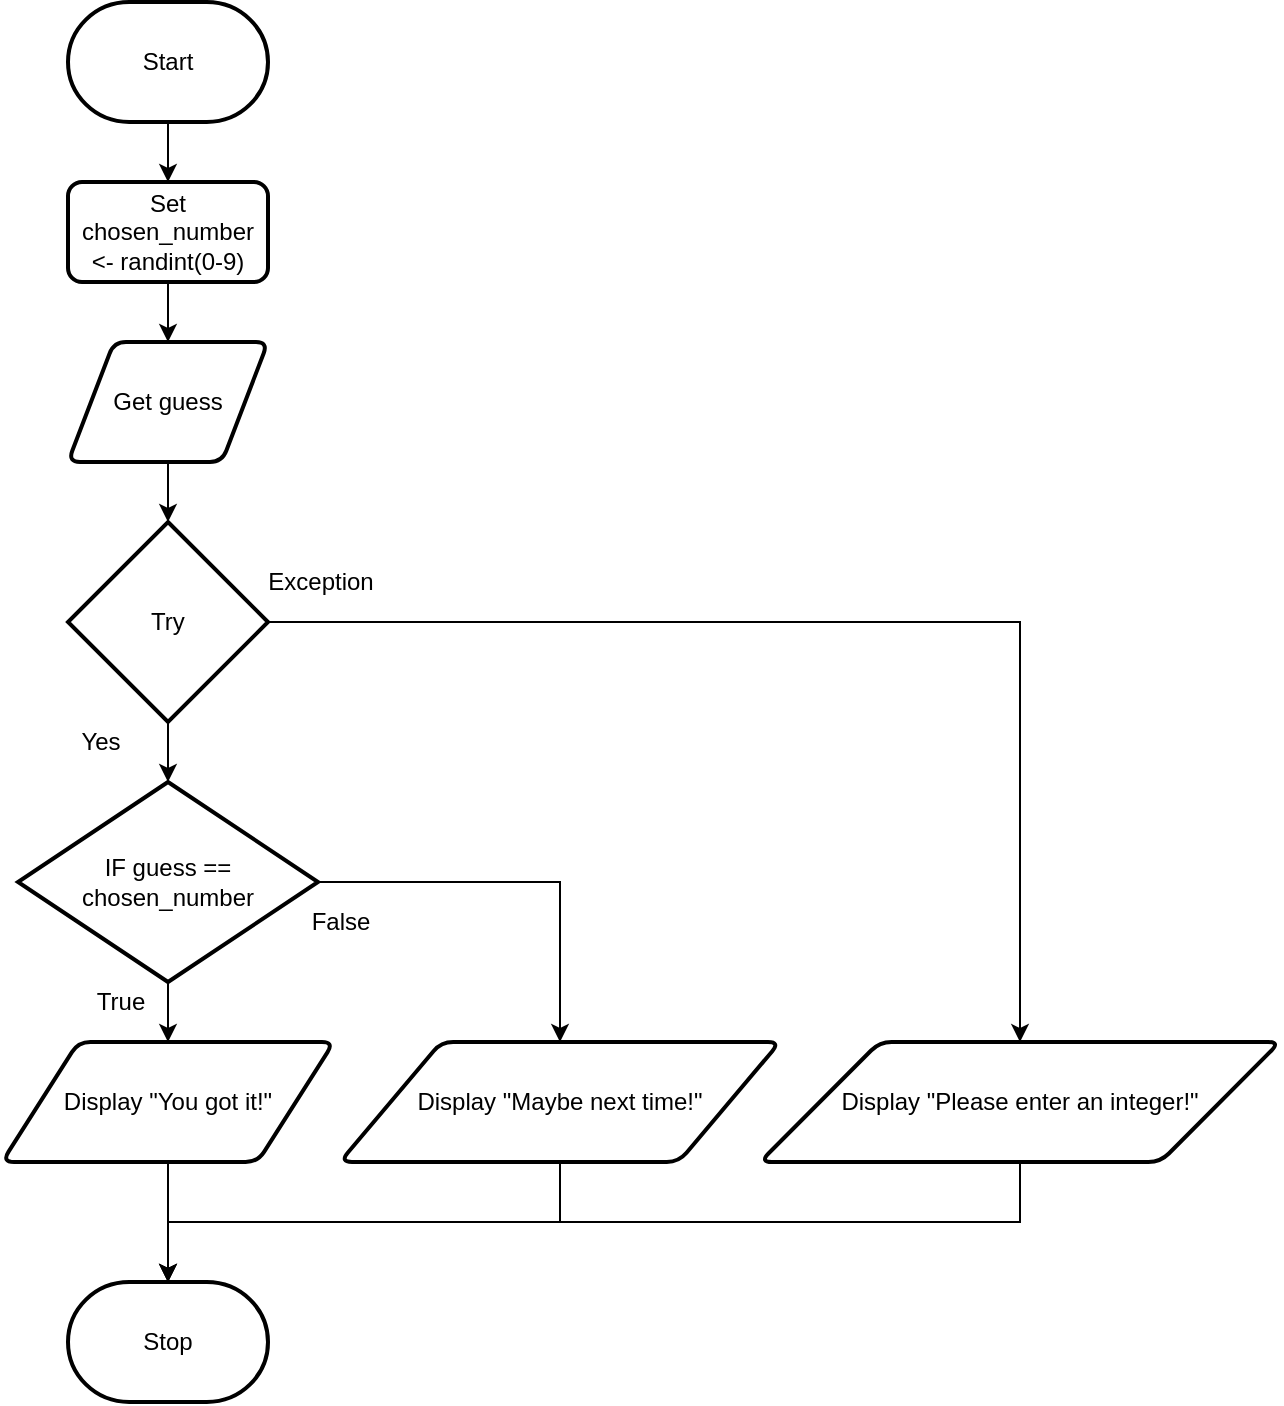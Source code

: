 <mxfile>
    <diagram id="aqkya4TFRdpiTSBKbrii" name="Flowchart">
        <mxGraphModel dx="1074" dy="1910" grid="1" gridSize="10" guides="1" tooltips="1" connect="1" arrows="1" fold="1" page="1" pageScale="1" pageWidth="827" pageHeight="1169" math="0" shadow="0">
            <root>
                <mxCell id="7Z-LrOooxTyzb09muiCP-0"/>
                <mxCell id="7Z-LrOooxTyzb09muiCP-1" parent="7Z-LrOooxTyzb09muiCP-0"/>
                <mxCell id="7Z-LrOooxTyzb09muiCP-7" value="" style="edgeStyle=none;html=1;" parent="7Z-LrOooxTyzb09muiCP-1" target="7Z-LrOooxTyzb09muiCP-3" edge="1">
                    <mxGeometry relative="1" as="geometry">
                        <mxPoint x="414" y="90" as="sourcePoint"/>
                    </mxGeometry>
                </mxCell>
                <mxCell id="10" value="" style="edgeStyle=orthogonalEdgeStyle;rounded=0;html=1;" parent="7Z-LrOooxTyzb09muiCP-1" source="7Z-LrOooxTyzb09muiCP-2" target="0" edge="1">
                    <mxGeometry relative="1" as="geometry"/>
                </mxCell>
                <mxCell id="7Z-LrOooxTyzb09muiCP-2" value="Start" style="strokeWidth=2;html=1;shape=mxgraph.flowchart.terminator;whiteSpace=wrap;" parent="7Z-LrOooxTyzb09muiCP-1" vertex="1">
                    <mxGeometry x="364" y="-50" width="100" height="60" as="geometry"/>
                </mxCell>
                <mxCell id="RFky5-z4wwQx4M5WTloN-11" value="" style="edgeStyle=none;html=1;" edge="1" parent="7Z-LrOooxTyzb09muiCP-1" source="7Z-LrOooxTyzb09muiCP-3" target="RFky5-z4wwQx4M5WTloN-10">
                    <mxGeometry relative="1" as="geometry"/>
                </mxCell>
                <mxCell id="7Z-LrOooxTyzb09muiCP-3" value="Get guess" style="shape=parallelogram;html=1;strokeWidth=2;perimeter=parallelogramPerimeter;whiteSpace=wrap;rounded=1;arcSize=12;size=0.23;" parent="7Z-LrOooxTyzb09muiCP-1" vertex="1">
                    <mxGeometry x="364" y="120" width="100" height="60" as="geometry"/>
                </mxCell>
                <mxCell id="8" style="edgeStyle=orthogonalEdgeStyle;rounded=0;html=1;entryX=0.5;entryY=0;entryDx=0;entryDy=0;entryPerimeter=0;" parent="7Z-LrOooxTyzb09muiCP-1" source="7Z-LrOooxTyzb09muiCP-5" target="7Z-LrOooxTyzb09muiCP-6" edge="1">
                    <mxGeometry relative="1" as="geometry"/>
                </mxCell>
                <mxCell id="7Z-LrOooxTyzb09muiCP-5" value="Display &quot;You got it!&quot;" style="shape=parallelogram;html=1;strokeWidth=2;perimeter=parallelogramPerimeter;whiteSpace=wrap;rounded=1;arcSize=12;size=0.23;" parent="7Z-LrOooxTyzb09muiCP-1" vertex="1">
                    <mxGeometry x="331" y="470" width="166" height="60" as="geometry"/>
                </mxCell>
                <mxCell id="7Z-LrOooxTyzb09muiCP-6" value="Stop" style="strokeWidth=2;html=1;shape=mxgraph.flowchart.terminator;whiteSpace=wrap;" parent="7Z-LrOooxTyzb09muiCP-1" vertex="1">
                    <mxGeometry x="364" y="590" width="100" height="60" as="geometry"/>
                </mxCell>
                <mxCell id="0" value="Set chosen_number &amp;lt;- randint(0-9)" style="rounded=1;whiteSpace=wrap;html=1;absoluteArcSize=1;arcSize=14;strokeWidth=2;" parent="7Z-LrOooxTyzb09muiCP-1" vertex="1">
                    <mxGeometry x="364" y="40" width="100" height="50" as="geometry"/>
                </mxCell>
                <mxCell id="3" value="" style="edgeStyle=none;html=1;" parent="7Z-LrOooxTyzb09muiCP-1" source="1" target="7Z-LrOooxTyzb09muiCP-5" edge="1">
                    <mxGeometry relative="1" as="geometry"/>
                </mxCell>
                <mxCell id="5" style="edgeStyle=orthogonalEdgeStyle;html=1;entryX=0.5;entryY=0;entryDx=0;entryDy=0;exitX=1;exitY=0.5;exitDx=0;exitDy=0;exitPerimeter=0;rounded=0;" parent="7Z-LrOooxTyzb09muiCP-1" source="1" target="4" edge="1">
                    <mxGeometry relative="1" as="geometry"/>
                </mxCell>
                <mxCell id="1" value="IF guess == chosen_number" style="strokeWidth=2;html=1;shape=mxgraph.flowchart.decision;whiteSpace=wrap;" parent="7Z-LrOooxTyzb09muiCP-1" vertex="1">
                    <mxGeometry x="339" y="340" width="150" height="100" as="geometry"/>
                </mxCell>
                <mxCell id="9" style="edgeStyle=orthogonalEdgeStyle;rounded=0;html=1;entryX=0.5;entryY=0;entryDx=0;entryDy=0;entryPerimeter=0;" parent="7Z-LrOooxTyzb09muiCP-1" source="4" target="7Z-LrOooxTyzb09muiCP-6" edge="1">
                    <mxGeometry relative="1" as="geometry">
                        <Array as="points">
                            <mxPoint x="610" y="560"/>
                            <mxPoint x="414" y="560"/>
                        </Array>
                    </mxGeometry>
                </mxCell>
                <mxCell id="4" value="Display &quot;Maybe next time!&quot;" style="shape=parallelogram;html=1;strokeWidth=2;perimeter=parallelogramPerimeter;whiteSpace=wrap;rounded=1;arcSize=12;size=0.23;" parent="7Z-LrOooxTyzb09muiCP-1" vertex="1">
                    <mxGeometry x="500" y="470" width="220" height="60" as="geometry"/>
                </mxCell>
                <mxCell id="6" value="True" style="text;html=1;align=center;verticalAlign=middle;resizable=0;points=[];autosize=1;strokeColor=none;fillColor=none;" parent="7Z-LrOooxTyzb09muiCP-1" vertex="1">
                    <mxGeometry x="370" y="440" width="40" height="20" as="geometry"/>
                </mxCell>
                <mxCell id="7" value="False" style="text;html=1;align=center;verticalAlign=middle;resizable=0;points=[];autosize=1;strokeColor=none;fillColor=none;" parent="7Z-LrOooxTyzb09muiCP-1" vertex="1">
                    <mxGeometry x="475" y="400" width="50" height="20" as="geometry"/>
                </mxCell>
                <mxCell id="RFky5-z4wwQx4M5WTloN-12" value="" style="edgeStyle=none;html=1;" edge="1" parent="7Z-LrOooxTyzb09muiCP-1" source="RFky5-z4wwQx4M5WTloN-10" target="1">
                    <mxGeometry relative="1" as="geometry"/>
                </mxCell>
                <mxCell id="RFky5-z4wwQx4M5WTloN-16" style="edgeStyle=orthogonalEdgeStyle;html=1;entryX=0.5;entryY=0;entryDx=0;entryDy=0;rounded=0;" edge="1" parent="7Z-LrOooxTyzb09muiCP-1" source="RFky5-z4wwQx4M5WTloN-10" target="RFky5-z4wwQx4M5WTloN-15">
                    <mxGeometry relative="1" as="geometry"/>
                </mxCell>
                <mxCell id="RFky5-z4wwQx4M5WTloN-10" value="Try" style="strokeWidth=2;html=1;shape=mxgraph.flowchart.decision;whiteSpace=wrap;" vertex="1" parent="7Z-LrOooxTyzb09muiCP-1">
                    <mxGeometry x="364" y="210" width="100" height="100" as="geometry"/>
                </mxCell>
                <mxCell id="RFky5-z4wwQx4M5WTloN-13" value="Yes" style="text;html=1;align=center;verticalAlign=middle;resizable=0;points=[];autosize=1;strokeColor=none;fillColor=none;" vertex="1" parent="7Z-LrOooxTyzb09muiCP-1">
                    <mxGeometry x="360" y="310" width="40" height="20" as="geometry"/>
                </mxCell>
                <mxCell id="RFky5-z4wwQx4M5WTloN-14" value="Exception" style="text;html=1;align=center;verticalAlign=middle;resizable=0;points=[];autosize=1;strokeColor=none;fillColor=none;" vertex="1" parent="7Z-LrOooxTyzb09muiCP-1">
                    <mxGeometry x="455" y="230" width="70" height="20" as="geometry"/>
                </mxCell>
                <mxCell id="RFky5-z4wwQx4M5WTloN-17" style="edgeStyle=orthogonalEdgeStyle;rounded=0;html=1;" edge="1" parent="7Z-LrOooxTyzb09muiCP-1" source="RFky5-z4wwQx4M5WTloN-15" target="7Z-LrOooxTyzb09muiCP-6">
                    <mxGeometry relative="1" as="geometry">
                        <Array as="points">
                            <mxPoint x="840" y="560"/>
                            <mxPoint x="414" y="560"/>
                        </Array>
                    </mxGeometry>
                </mxCell>
                <mxCell id="RFky5-z4wwQx4M5WTloN-15" value="Display &quot;Please enter an integer!&quot;" style="shape=parallelogram;html=1;strokeWidth=2;perimeter=parallelogramPerimeter;whiteSpace=wrap;rounded=1;arcSize=12;size=0.23;" vertex="1" parent="7Z-LrOooxTyzb09muiCP-1">
                    <mxGeometry x="710" y="470" width="260" height="60" as="geometry"/>
                </mxCell>
            </root>
        </mxGraphModel>
    </diagram>
    <diagram id="KjG14Q_7bZ2Fs4syXYFA" name="Top Down">
        <mxGraphModel dx="1074" dy="741" grid="1" gridSize="10" guides="1" tooltips="1" connect="1" arrows="1" fold="1" page="1" pageScale="1" pageWidth="827" pageHeight="1169" math="0" shadow="0">
            <root>
                <mxCell id="0"/>
                <mxCell id="1" parent="0"/>
                <mxCell id="QtO_xw6DOo0jZK6YUWM9-8" value="" style="edgeStyle=none;html=1;" parent="1" source="QtO_xw6DOo0jZK6YUWM9-1" target="QtO_xw6DOo0jZK6YUWM9-3" edge="1">
                    <mxGeometry relative="1" as="geometry"/>
                </mxCell>
                <mxCell id="QtO_xw6DOo0jZK6YUWM9-9" style="edgeStyle=orthogonalEdgeStyle;html=1;entryX=0.5;entryY=0;entryDx=0;entryDy=0;rounded=0;" parent="1" source="QtO_xw6DOo0jZK6YUWM9-1" target="QtO_xw6DOo0jZK6YUWM9-2" edge="1">
                    <mxGeometry relative="1" as="geometry">
                        <Array as="points">
                            <mxPoint x="414" y="160"/>
                            <mxPoint x="260" y="160"/>
                        </Array>
                    </mxGeometry>
                </mxCell>
                <mxCell id="QtO_xw6DOo0jZK6YUWM9-10" style="edgeStyle=orthogonalEdgeStyle;html=1;entryX=0.5;entryY=0;entryDx=0;entryDy=0;rounded=0;" parent="1" source="QtO_xw6DOo0jZK6YUWM9-1" target="QtO_xw6DOo0jZK6YUWM9-4" edge="1">
                    <mxGeometry relative="1" as="geometry">
                        <Array as="points">
                            <mxPoint x="414" y="160"/>
                            <mxPoint x="570" y="160"/>
                        </Array>
                    </mxGeometry>
                </mxCell>
                <mxCell id="QtO_xw6DOo0jZK6YUWM9-1" value="Circumference" style="rounded=0;whiteSpace=wrap;html=1;" parent="1" vertex="1">
                    <mxGeometry x="354" y="80" width="120" height="60" as="geometry"/>
                </mxCell>
                <mxCell id="QtO_xw6DOo0jZK6YUWM9-11" value="" style="edgeStyle=orthogonalEdgeStyle;rounded=0;html=1;" parent="1" source="QtO_xw6DOo0jZK6YUWM9-2" target="QtO_xw6DOo0jZK6YUWM9-5" edge="1">
                    <mxGeometry relative="1" as="geometry"/>
                </mxCell>
                <mxCell id="QtO_xw6DOo0jZK6YUWM9-2" value="Input" style="rounded=0;whiteSpace=wrap;html=1;" parent="1" vertex="1">
                    <mxGeometry x="200" y="180" width="120" height="60" as="geometry"/>
                </mxCell>
                <mxCell id="QtO_xw6DOo0jZK6YUWM9-12" value="" style="edgeStyle=orthogonalEdgeStyle;rounded=0;html=1;" parent="1" source="QtO_xw6DOo0jZK6YUWM9-3" target="QtO_xw6DOo0jZK6YUWM9-6" edge="1">
                    <mxGeometry relative="1" as="geometry"/>
                </mxCell>
                <mxCell id="sIsLpxyikWCAwaAezsiM-2" style="edgeStyle=orthogonalEdgeStyle;rounded=0;html=1;entryX=0.5;entryY=0;entryDx=0;entryDy=0;" parent="1" source="QtO_xw6DOo0jZK6YUWM9-3" target="sIsLpxyikWCAwaAezsiM-1" edge="1">
                    <mxGeometry relative="1" as="geometry"/>
                </mxCell>
                <mxCell id="QtO_xw6DOo0jZK6YUWM9-3" value="Process" style="rounded=0;whiteSpace=wrap;html=1;" parent="1" vertex="1">
                    <mxGeometry x="354" y="180" width="120" height="60" as="geometry"/>
                </mxCell>
                <mxCell id="QtO_xw6DOo0jZK6YUWM9-13" value="" style="edgeStyle=orthogonalEdgeStyle;rounded=0;html=1;" parent="1" source="QtO_xw6DOo0jZK6YUWM9-4" target="QtO_xw6DOo0jZK6YUWM9-7" edge="1">
                    <mxGeometry relative="1" as="geometry"/>
                </mxCell>
                <mxCell id="QtO_xw6DOo0jZK6YUWM9-4" value="output" style="rounded=0;whiteSpace=wrap;html=1;" parent="1" vertex="1">
                    <mxGeometry x="510" y="180" width="120" height="60" as="geometry"/>
                </mxCell>
                <mxCell id="QtO_xw6DOo0jZK6YUWM9-5" value="Get guess" style="rounded=0;whiteSpace=wrap;html=1;" parent="1" vertex="1">
                    <mxGeometry x="150" y="280" width="120" height="60" as="geometry"/>
                </mxCell>
                <mxCell id="QtO_xw6DOo0jZK6YUWM9-6" value="Set chosen_number to random int 0-9" style="rounded=0;whiteSpace=wrap;html=1;" parent="1" vertex="1">
                    <mxGeometry x="280" y="300" width="120" height="60" as="geometry"/>
                </mxCell>
                <mxCell id="QtO_xw6DOo0jZK6YUWM9-7" value="Display answer" style="rounded=0;whiteSpace=wrap;html=1;" parent="1" vertex="1">
                    <mxGeometry x="560" y="280" width="120" height="60" as="geometry"/>
                </mxCell>
                <mxCell id="sIsLpxyikWCAwaAezsiM-1" value="Check if chosen_number == guess" style="rounded=0;whiteSpace=wrap;html=1;" parent="1" vertex="1">
                    <mxGeometry x="430" y="300" width="120" height="60" as="geometry"/>
                </mxCell>
            </root>
        </mxGraphModel>
    </diagram>
</mxfile>